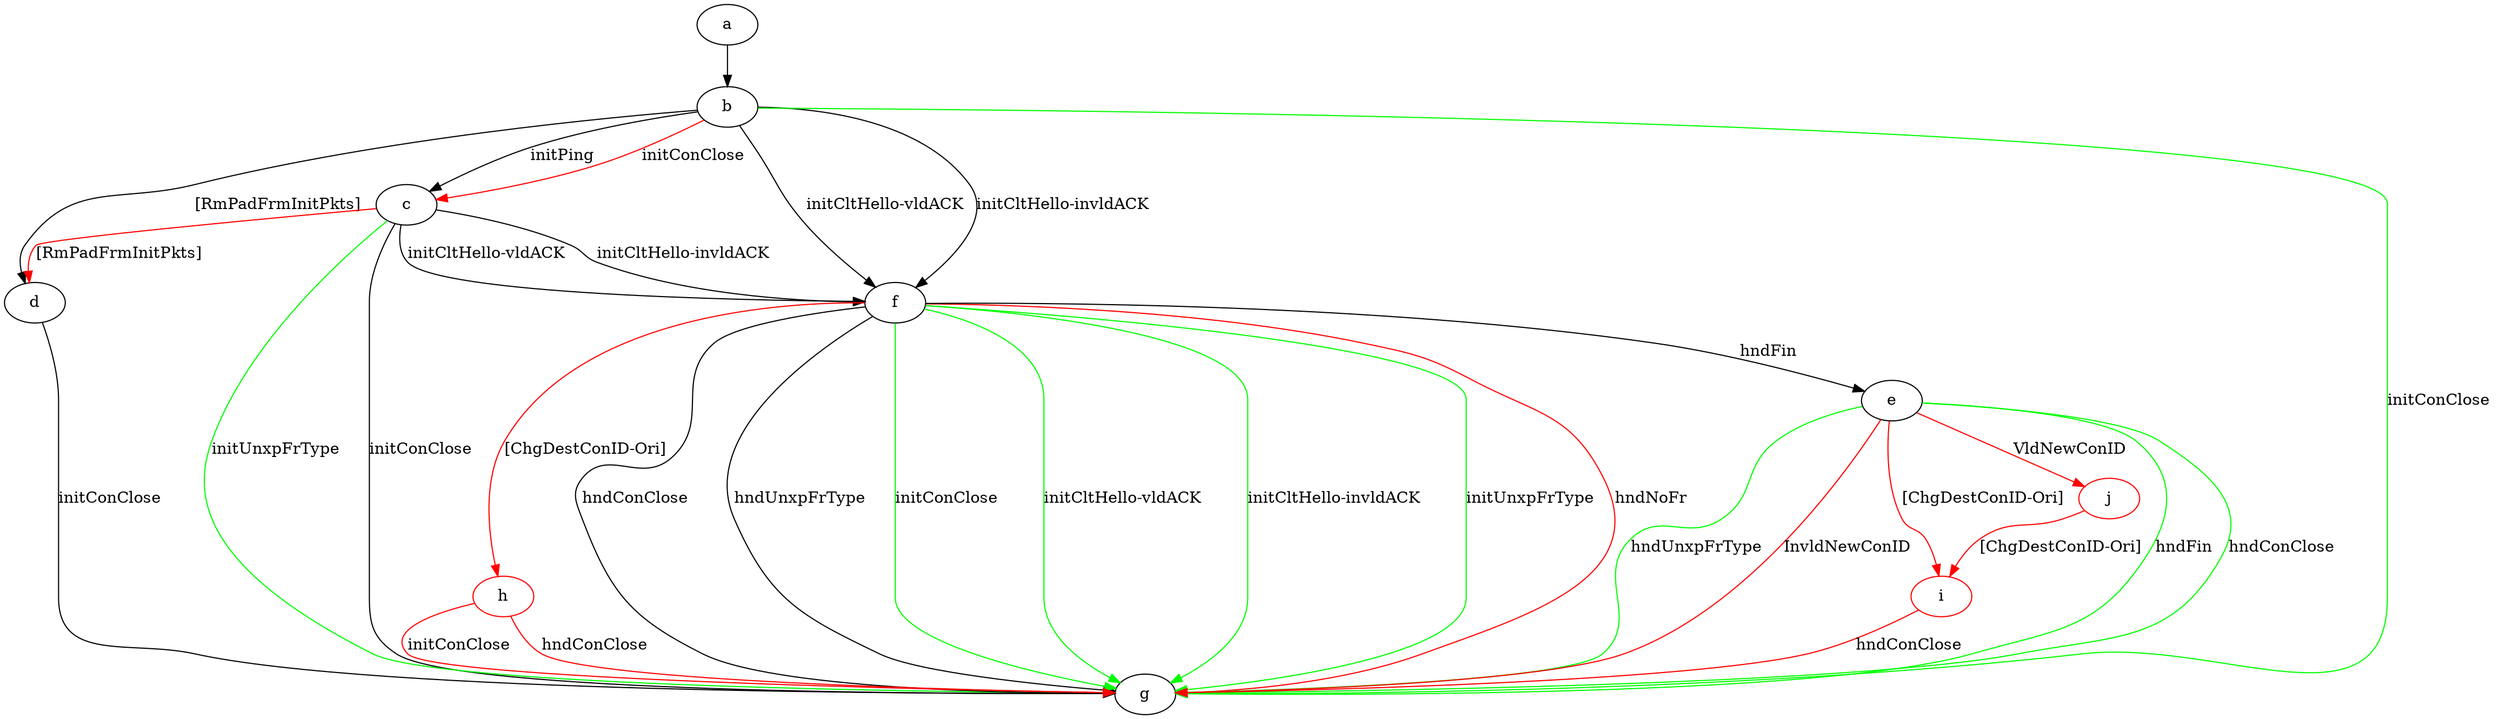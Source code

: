 digraph "" {
	a -> b	[key=0];
	b -> c	[key=0,
		label="initPing "];
	b -> c	[key=1,
		color=red,
		label="initConClose "];
	b -> d	[key=0,
		label="[RmPadFrmInitPkts] "];
	b -> f	[key=0,
		label="initCltHello-vldACK "];
	b -> f	[key=1,
		label="initCltHello-invldACK "];
	b -> g	[key=0,
		color=green,
		label="initConClose "];
	c -> d	[key=0,
		color=red,
		label="[RmPadFrmInitPkts] "];
	c -> f	[key=0,
		label="initCltHello-vldACK "];
	c -> f	[key=1,
		label="initCltHello-invldACK "];
	c -> g	[key=0,
		label="initConClose "];
	c -> g	[key=1,
		color=green,
		label="initUnxpFrType "];
	d -> g	[key=0,
		label="initConClose "];
	e -> g	[key=0,
		color=green,
		label="hndFin "];
	e -> g	[key=1,
		color=green,
		label="hndConClose "];
	e -> g	[key=2,
		color=green,
		label="hndUnxpFrType "];
	e -> g	[key=3,
		color=red,
		label="InvldNewConID "];
	i	[color=red];
	e -> i	[key=0,
		color=red,
		label="[ChgDestConID-Ori] "];
	j	[color=red];
	e -> j	[key=0,
		color=red,
		label="VldNewConID "];
	f -> e	[key=0,
		label="hndFin "];
	f -> g	[key=0,
		label="hndConClose "];
	f -> g	[key=1,
		label="hndUnxpFrType "];
	f -> g	[key=2,
		color=green,
		label="initConClose "];
	f -> g	[key=3,
		color=green,
		label="initCltHello-vldACK "];
	f -> g	[key=4,
		color=green,
		label="initCltHello-invldACK "];
	f -> g	[key=5,
		color=green,
		label="initUnxpFrType "];
	f -> g	[key=6,
		color=red,
		label="hndNoFr "];
	h	[color=red];
	f -> h	[key=0,
		color=red,
		label="[ChgDestConID-Ori] "];
	h -> g	[key=0,
		color=red,
		label="initConClose "];
	h -> g	[key=1,
		color=red,
		label="hndConClose "];
	i -> g	[key=0,
		color=red,
		label="hndConClose "];
	j -> i	[key=0,
		color=red,
		label="[ChgDestConID-Ori] "];
}
